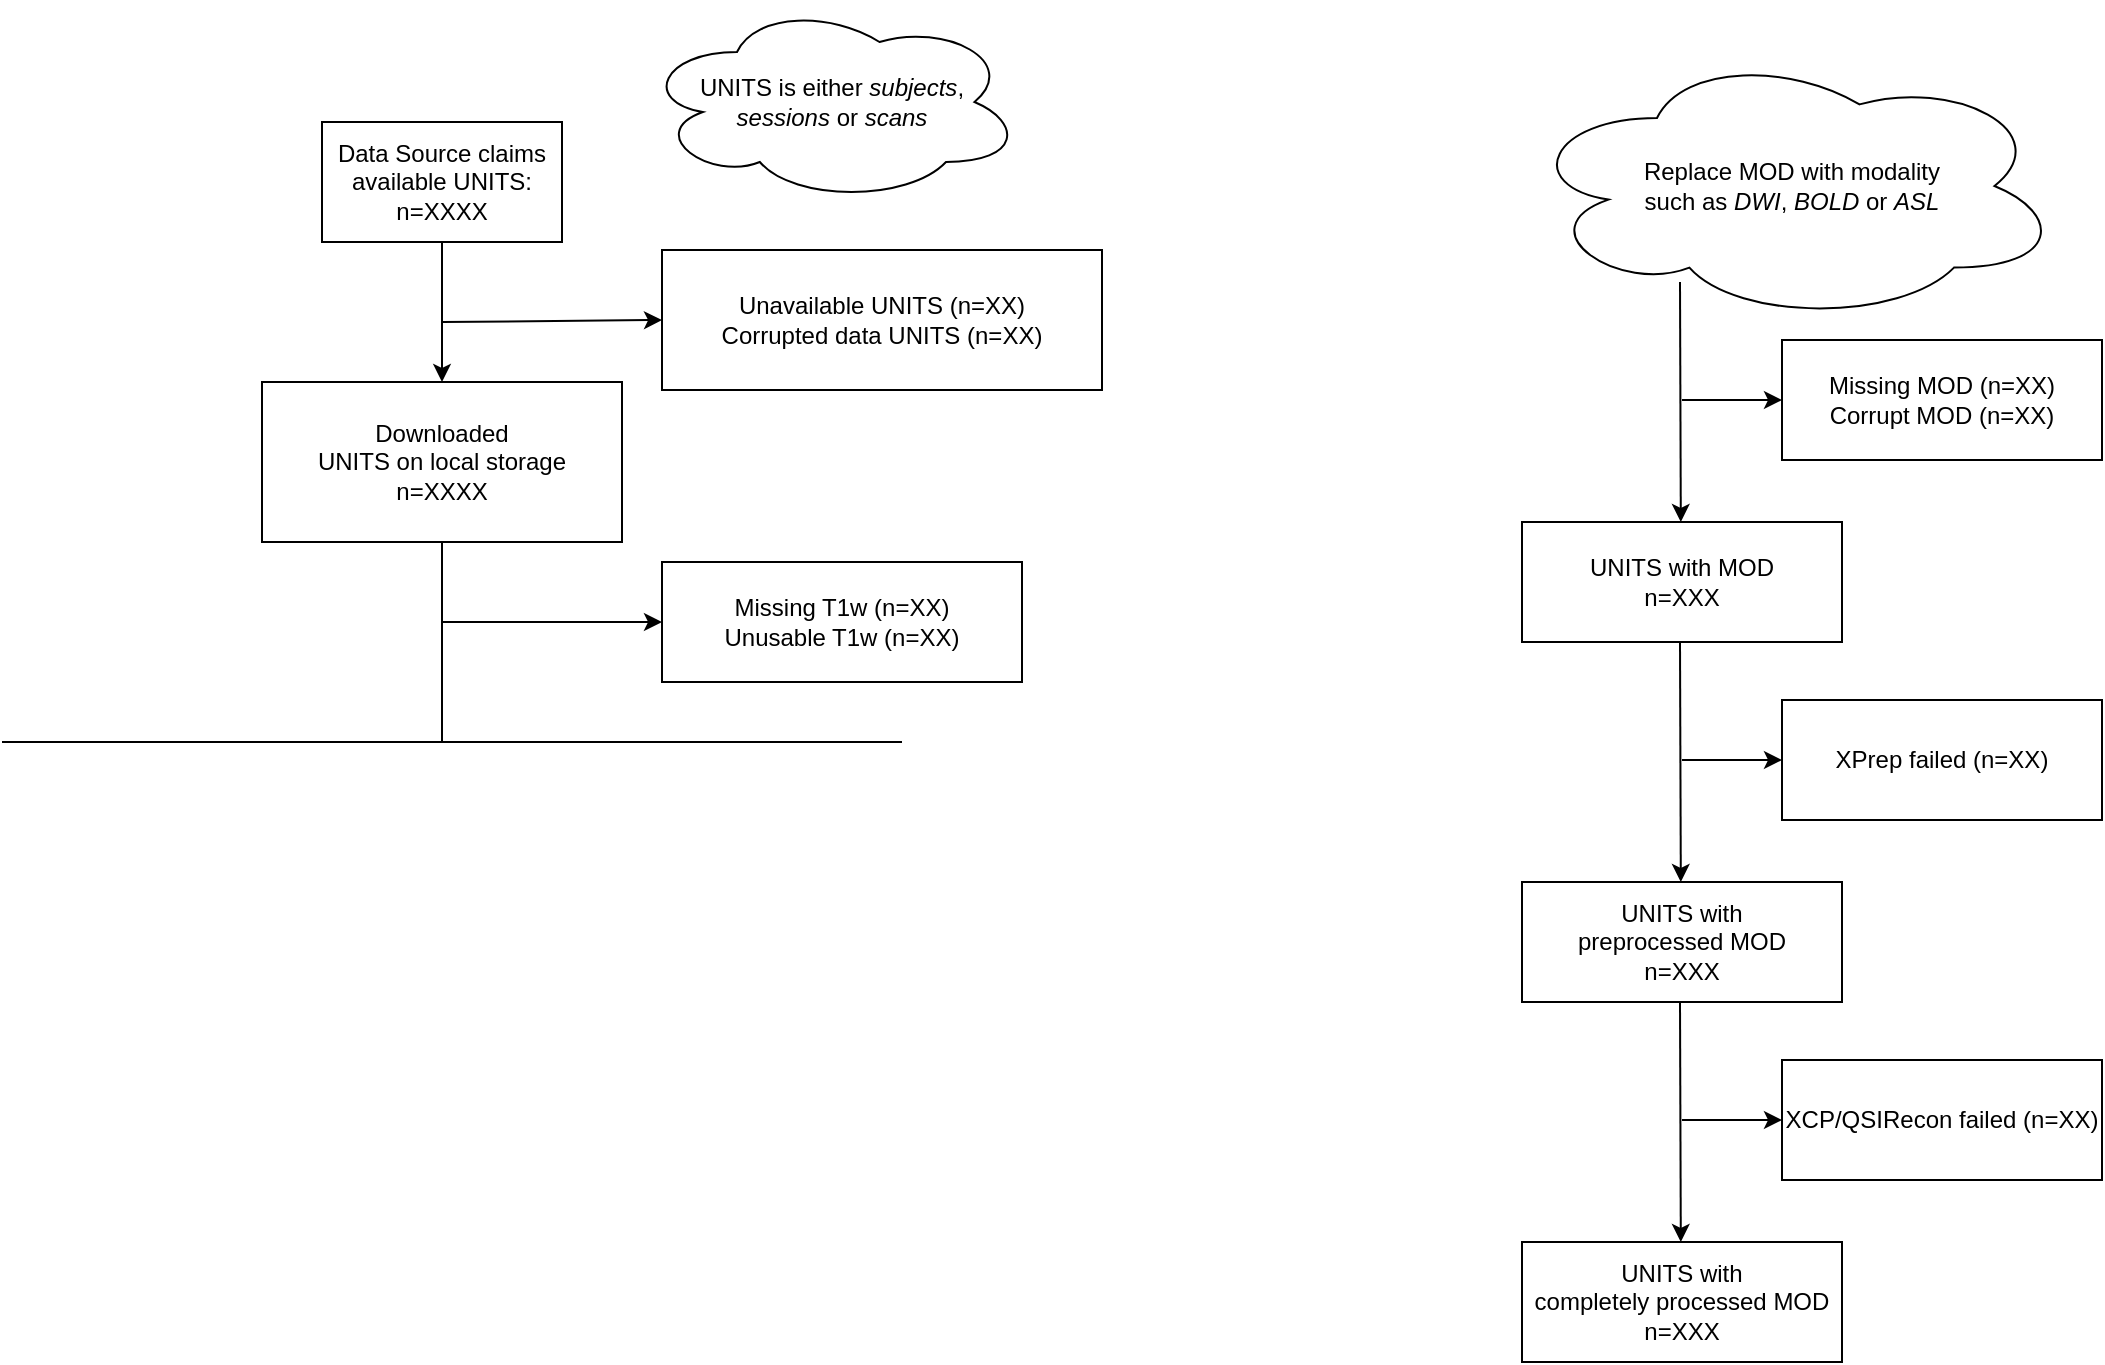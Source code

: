 <mxfile version="14.2.7" type="github"><diagram id="JNwxlYpdH0f2OIVfWxtT" name="Page-1"><mxGraphModel dx="774" dy="459" grid="1" gridSize="10" guides="1" tooltips="1" connect="1" arrows="1" fold="1" page="1" pageScale="1" pageWidth="1200" pageHeight="1600" math="0" shadow="0"><root><mxCell id="0"/><mxCell id="1" parent="0"/><mxCell id="Sfd0NN9w5Pw_0LikJmXP-1" value="&lt;div&gt;Data Source claims available UNITS:&lt;/div&gt;&lt;div&gt;n=XXXX&lt;br&gt;&lt;/div&gt;" style="rounded=0;whiteSpace=wrap;html=1;" parent="1" vertex="1"><mxGeometry x="240" y="120" width="120" height="60" as="geometry"/></mxCell><mxCell id="Sfd0NN9w5Pw_0LikJmXP-2" value="&lt;div&gt;Downloaded&lt;/div&gt;&lt;div&gt;UNITS on local storage&lt;/div&gt;&lt;div&gt;n=XXXX&lt;br&gt;&lt;/div&gt;" style="rounded=0;whiteSpace=wrap;html=1;" parent="1" vertex="1"><mxGeometry x="210" y="250" width="180" height="80" as="geometry"/></mxCell><mxCell id="Sfd0NN9w5Pw_0LikJmXP-4" value="&lt;div&gt;Unavailable UNITS (n=XX)&lt;/div&gt;&lt;div&gt;Corrupted data UNITS (n=XX) &lt;br&gt;&lt;/div&gt;" style="rounded=0;whiteSpace=wrap;html=1;" parent="1" vertex="1"><mxGeometry x="410" y="184" width="220" height="70" as="geometry"/></mxCell><mxCell id="Sfd0NN9w5Pw_0LikJmXP-5" value="" style="endArrow=classic;html=1;entryX=0;entryY=0.5;entryDx=0;entryDy=0;" parent="1" target="Sfd0NN9w5Pw_0LikJmXP-4" edge="1"><mxGeometry width="50" height="50" relative="1" as="geometry"><mxPoint x="300" y="220" as="sourcePoint"/><mxPoint x="730" y="410" as="targetPoint"/></mxGeometry></mxCell><mxCell id="Sfd0NN9w5Pw_0LikJmXP-6" value="&lt;div&gt;Missing T1w (n=XX)&lt;/div&gt;Unusable T1w (n=XX)" style="rounded=0;whiteSpace=wrap;html=1;" parent="1" vertex="1"><mxGeometry x="410" y="340" width="180" height="60" as="geometry"/></mxCell><mxCell id="Sfd0NN9w5Pw_0LikJmXP-7" value="" style="endArrow=classic;html=1;exitX=0.5;exitY=1;exitDx=0;exitDy=0;" parent="1" source="Sfd0NN9w5Pw_0LikJmXP-1" target="Sfd0NN9w5Pw_0LikJmXP-2" edge="1"><mxGeometry width="50" height="50" relative="1" as="geometry"><mxPoint x="680" y="460" as="sourcePoint"/><mxPoint x="730" y="410" as="targetPoint"/></mxGeometry></mxCell><mxCell id="Sfd0NN9w5Pw_0LikJmXP-8" value="&lt;div&gt;UNITS is either &lt;i&gt;subjects&lt;/i&gt;,&lt;/div&gt;&lt;div&gt;&lt;i&gt;sessions&lt;/i&gt; or &lt;i&gt;scans&lt;/i&gt;&lt;br&gt;&lt;/div&gt;" style="ellipse;shape=cloud;whiteSpace=wrap;html=1;" parent="1" vertex="1"><mxGeometry x="400" y="60" width="190" height="100" as="geometry"/></mxCell><mxCell id="Sfd0NN9w5Pw_0LikJmXP-9" value="" style="endArrow=none;html=1;entryX=0.5;entryY=1;entryDx=0;entryDy=0;" parent="1" target="Sfd0NN9w5Pw_0LikJmXP-2" edge="1"><mxGeometry width="50" height="50" relative="1" as="geometry"><mxPoint x="300" y="430" as="sourcePoint"/><mxPoint x="300" y="335" as="targetPoint"/></mxGeometry></mxCell><mxCell id="Sfd0NN9w5Pw_0LikJmXP-10" value="" style="endArrow=classic;html=1;entryX=0;entryY=0.5;entryDx=0;entryDy=0;" parent="1" target="Sfd0NN9w5Pw_0LikJmXP-6" edge="1"><mxGeometry width="50" height="50" relative="1" as="geometry"><mxPoint x="300" y="370" as="sourcePoint"/><mxPoint x="550" y="330" as="targetPoint"/></mxGeometry></mxCell><mxCell id="Sfd0NN9w5Pw_0LikJmXP-11" value="" style="endArrow=none;html=1;" parent="1" edge="1"><mxGeometry width="50" height="50" relative="1" as="geometry"><mxPoint x="80" y="430" as="sourcePoint"/><mxPoint x="530" y="430" as="targetPoint"/></mxGeometry></mxCell><mxCell id="Sfd0NN9w5Pw_0LikJmXP-12" value="" style="endArrow=classic;html=1;" parent="1" edge="1"><mxGeometry width="50" height="50" relative="1" as="geometry"><mxPoint x="919" y="200" as="sourcePoint"/><mxPoint x="919.41" y="320" as="targetPoint"/></mxGeometry></mxCell><mxCell id="Sfd0NN9w5Pw_0LikJmXP-13" value="&lt;div&gt;UNITS with MOD&lt;/div&gt;&lt;div&gt;n=XXX&lt;br&gt;&lt;/div&gt;" style="rounded=0;whiteSpace=wrap;html=1;" parent="1" vertex="1"><mxGeometry x="840" y="320" width="160" height="60" as="geometry"/></mxCell><mxCell id="Sfd0NN9w5Pw_0LikJmXP-14" value="" style="endArrow=classic;html=1;" parent="1" edge="1"><mxGeometry width="50" height="50" relative="1" as="geometry"><mxPoint x="920" y="259" as="sourcePoint"/><mxPoint x="970" y="259" as="targetPoint"/></mxGeometry></mxCell><mxCell id="TIXV101uSg5O-Eqi6jPN-1" value="&lt;div&gt;Missing MOD (n=XX)&lt;/div&gt;Corrupt MOD (n=XX)" style="rounded=0;whiteSpace=wrap;html=1;" parent="1" vertex="1"><mxGeometry x="970" y="229" width="160" height="60" as="geometry"/></mxCell><mxCell id="TIXV101uSg5O-Eqi6jPN-5" value="" style="endArrow=classic;html=1;" parent="1" edge="1"><mxGeometry width="50" height="50" relative="1" as="geometry"><mxPoint x="919" y="380" as="sourcePoint"/><mxPoint x="919.41" y="500" as="targetPoint"/></mxGeometry></mxCell><mxCell id="TIXV101uSg5O-Eqi6jPN-6" value="" style="endArrow=classic;html=1;" parent="1" edge="1"><mxGeometry width="50" height="50" relative="1" as="geometry"><mxPoint x="920.0" y="439" as="sourcePoint"/><mxPoint x="970.0" y="439" as="targetPoint"/></mxGeometry></mxCell><mxCell id="TIXV101uSg5O-Eqi6jPN-7" value="XPrep failed (n=XX)" style="rounded=0;whiteSpace=wrap;html=1;" parent="1" vertex="1"><mxGeometry x="970" y="409" width="160" height="60" as="geometry"/></mxCell><mxCell id="TIXV101uSg5O-Eqi6jPN-8" value="&lt;div&gt;UNITS with&lt;/div&gt;&lt;div&gt;preprocessed MOD&lt;/div&gt;&lt;div&gt;n=XXX&lt;br&gt;&lt;/div&gt;" style="rounded=0;whiteSpace=wrap;html=1;" parent="1" vertex="1"><mxGeometry x="840" y="500" width="160" height="60" as="geometry"/></mxCell><mxCell id="TIXV101uSg5O-Eqi6jPN-9" value="" style="endArrow=classic;html=1;" parent="1" edge="1"><mxGeometry width="50" height="50" relative="1" as="geometry"><mxPoint x="919" y="560" as="sourcePoint"/><mxPoint x="919.41" y="680.0" as="targetPoint"/></mxGeometry></mxCell><mxCell id="TIXV101uSg5O-Eqi6jPN-10" value="" style="endArrow=classic;html=1;" parent="1" edge="1"><mxGeometry width="50" height="50" relative="1" as="geometry"><mxPoint x="920.0" y="619" as="sourcePoint"/><mxPoint x="970.0" y="619" as="targetPoint"/></mxGeometry></mxCell><mxCell id="TIXV101uSg5O-Eqi6jPN-11" value="XCP/QSIRecon failed (n=XX)" style="rounded=0;whiteSpace=wrap;html=1;" parent="1" vertex="1"><mxGeometry x="970" y="589" width="160" height="60" as="geometry"/></mxCell><mxCell id="TIXV101uSg5O-Eqi6jPN-12" value="&lt;div&gt;UNITS with&lt;/div&gt;&lt;div&gt;completely processed MOD&lt;/div&gt;&lt;div&gt;n=XXX&lt;br&gt;&lt;/div&gt;" style="rounded=0;whiteSpace=wrap;html=1;" parent="1" vertex="1"><mxGeometry x="840" y="680" width="160" height="60" as="geometry"/></mxCell><mxCell id="TIXV101uSg5O-Eqi6jPN-13" value="&lt;div&gt;Replace MOD with modality&lt;/div&gt;such as &lt;i&gt;DWI&lt;/i&gt;, &lt;i&gt;BOLD &lt;/i&gt;or &lt;i&gt;ASL&lt;/i&gt;" style="ellipse;shape=cloud;whiteSpace=wrap;html=1;" parent="1" vertex="1"><mxGeometry x="840" y="84" width="270" height="136" as="geometry"/></mxCell></root></mxGraphModel></diagram></mxfile>